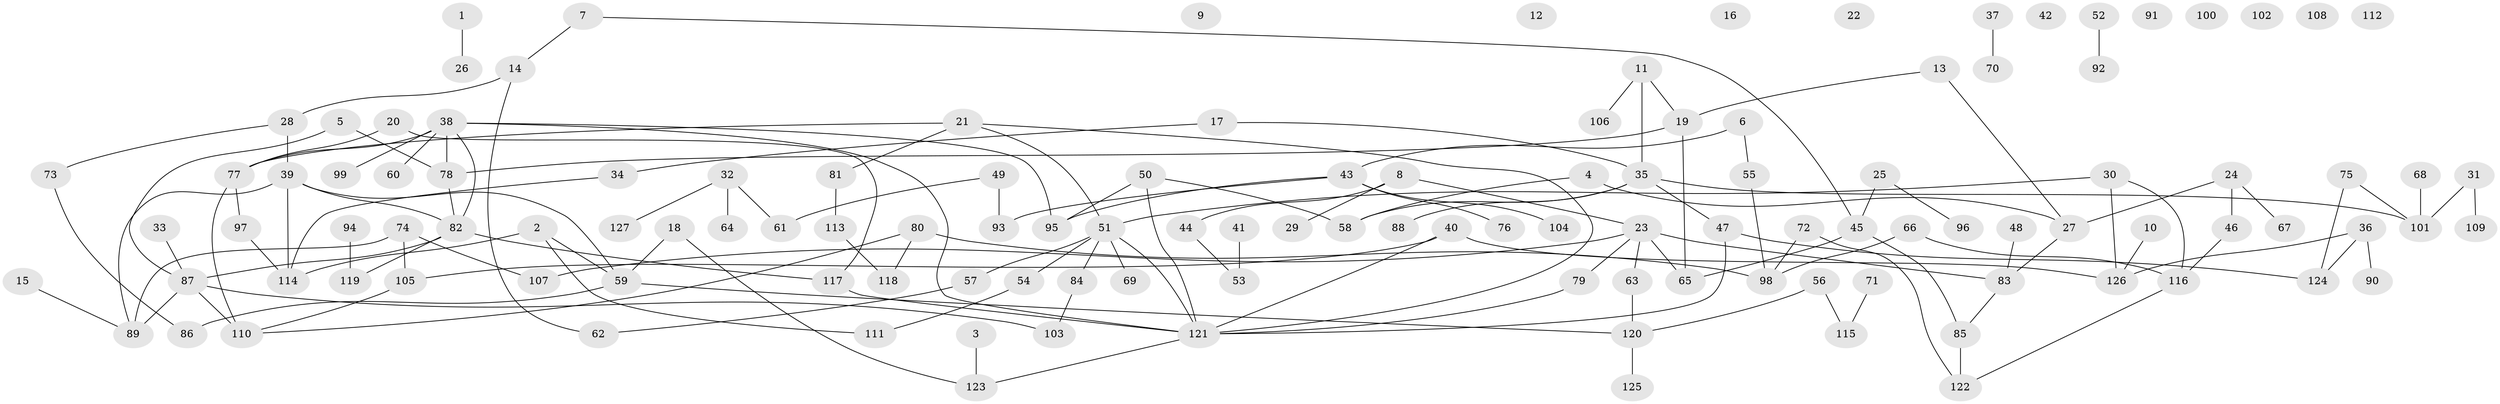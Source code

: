 // Generated by graph-tools (version 1.1) at 2025/33/03/09/25 02:33:39]
// undirected, 127 vertices, 150 edges
graph export_dot {
graph [start="1"]
  node [color=gray90,style=filled];
  1;
  2;
  3;
  4;
  5;
  6;
  7;
  8;
  9;
  10;
  11;
  12;
  13;
  14;
  15;
  16;
  17;
  18;
  19;
  20;
  21;
  22;
  23;
  24;
  25;
  26;
  27;
  28;
  29;
  30;
  31;
  32;
  33;
  34;
  35;
  36;
  37;
  38;
  39;
  40;
  41;
  42;
  43;
  44;
  45;
  46;
  47;
  48;
  49;
  50;
  51;
  52;
  53;
  54;
  55;
  56;
  57;
  58;
  59;
  60;
  61;
  62;
  63;
  64;
  65;
  66;
  67;
  68;
  69;
  70;
  71;
  72;
  73;
  74;
  75;
  76;
  77;
  78;
  79;
  80;
  81;
  82;
  83;
  84;
  85;
  86;
  87;
  88;
  89;
  90;
  91;
  92;
  93;
  94;
  95;
  96;
  97;
  98;
  99;
  100;
  101;
  102;
  103;
  104;
  105;
  106;
  107;
  108;
  109;
  110;
  111;
  112;
  113;
  114;
  115;
  116;
  117;
  118;
  119;
  120;
  121;
  122;
  123;
  124;
  125;
  126;
  127;
  1 -- 26;
  2 -- 59;
  2 -- 111;
  2 -- 114;
  3 -- 123;
  4 -- 27;
  4 -- 58;
  5 -- 78;
  5 -- 87;
  6 -- 43;
  6 -- 55;
  7 -- 14;
  7 -- 45;
  8 -- 23;
  8 -- 29;
  8 -- 44;
  10 -- 126;
  11 -- 19;
  11 -- 35;
  11 -- 106;
  13 -- 19;
  13 -- 27;
  14 -- 28;
  14 -- 62;
  15 -- 89;
  17 -- 34;
  17 -- 35;
  18 -- 59;
  18 -- 123;
  19 -- 65;
  19 -- 78;
  20 -- 77;
  20 -- 117;
  21 -- 51;
  21 -- 77;
  21 -- 81;
  21 -- 121;
  23 -- 63;
  23 -- 65;
  23 -- 79;
  23 -- 83;
  23 -- 107;
  24 -- 27;
  24 -- 46;
  24 -- 67;
  25 -- 45;
  25 -- 96;
  27 -- 83;
  28 -- 39;
  28 -- 73;
  30 -- 51;
  30 -- 116;
  30 -- 126;
  31 -- 101;
  31 -- 109;
  32 -- 61;
  32 -- 64;
  32 -- 127;
  33 -- 87;
  34 -- 114;
  35 -- 47;
  35 -- 58;
  35 -- 88;
  35 -- 101;
  36 -- 90;
  36 -- 124;
  36 -- 126;
  37 -- 70;
  38 -- 60;
  38 -- 77;
  38 -- 78;
  38 -- 82;
  38 -- 95;
  38 -- 99;
  38 -- 121;
  39 -- 59;
  39 -- 82;
  39 -- 89;
  39 -- 114;
  40 -- 105;
  40 -- 121;
  40 -- 126;
  41 -- 53;
  43 -- 76;
  43 -- 93;
  43 -- 95;
  43 -- 104;
  44 -- 53;
  45 -- 65;
  45 -- 85;
  46 -- 116;
  47 -- 121;
  47 -- 124;
  48 -- 83;
  49 -- 61;
  49 -- 93;
  50 -- 58;
  50 -- 95;
  50 -- 121;
  51 -- 54;
  51 -- 57;
  51 -- 69;
  51 -- 84;
  51 -- 121;
  52 -- 92;
  54 -- 111;
  55 -- 98;
  56 -- 115;
  56 -- 120;
  57 -- 62;
  59 -- 86;
  59 -- 120;
  63 -- 120;
  66 -- 98;
  66 -- 116;
  68 -- 101;
  71 -- 115;
  72 -- 98;
  72 -- 122;
  73 -- 86;
  74 -- 89;
  74 -- 105;
  74 -- 107;
  75 -- 101;
  75 -- 124;
  77 -- 97;
  77 -- 110;
  78 -- 82;
  79 -- 121;
  80 -- 98;
  80 -- 110;
  80 -- 118;
  81 -- 113;
  82 -- 87;
  82 -- 117;
  82 -- 119;
  83 -- 85;
  84 -- 103;
  85 -- 122;
  87 -- 89;
  87 -- 103;
  87 -- 110;
  94 -- 119;
  97 -- 114;
  105 -- 110;
  113 -- 118;
  116 -- 122;
  117 -- 121;
  120 -- 125;
  121 -- 123;
}
